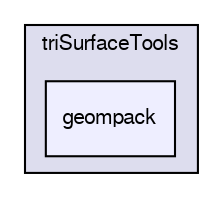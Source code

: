 digraph "src/meshTools/triSurface/triSurfaceTools/geompack" {
  bgcolor=transparent;
  compound=true
  node [ fontsize="10", fontname="FreeSans"];
  edge [ labelfontsize="10", labelfontname="FreeSans"];
  subgraph clusterdir_56d4675d6cba2354f9e9dda440c341f0 {
    graph [ bgcolor="#ddddee", pencolor="black", label="triSurfaceTools" fontname="FreeSans", fontsize="10", URL="dir_56d4675d6cba2354f9e9dda440c341f0.html"]
  dir_454dff261991172ac8abe43b3945eb72 [shape=box, label="geompack", style="filled", fillcolor="#eeeeff", pencolor="black", URL="dir_454dff261991172ac8abe43b3945eb72.html"];
  }
}
